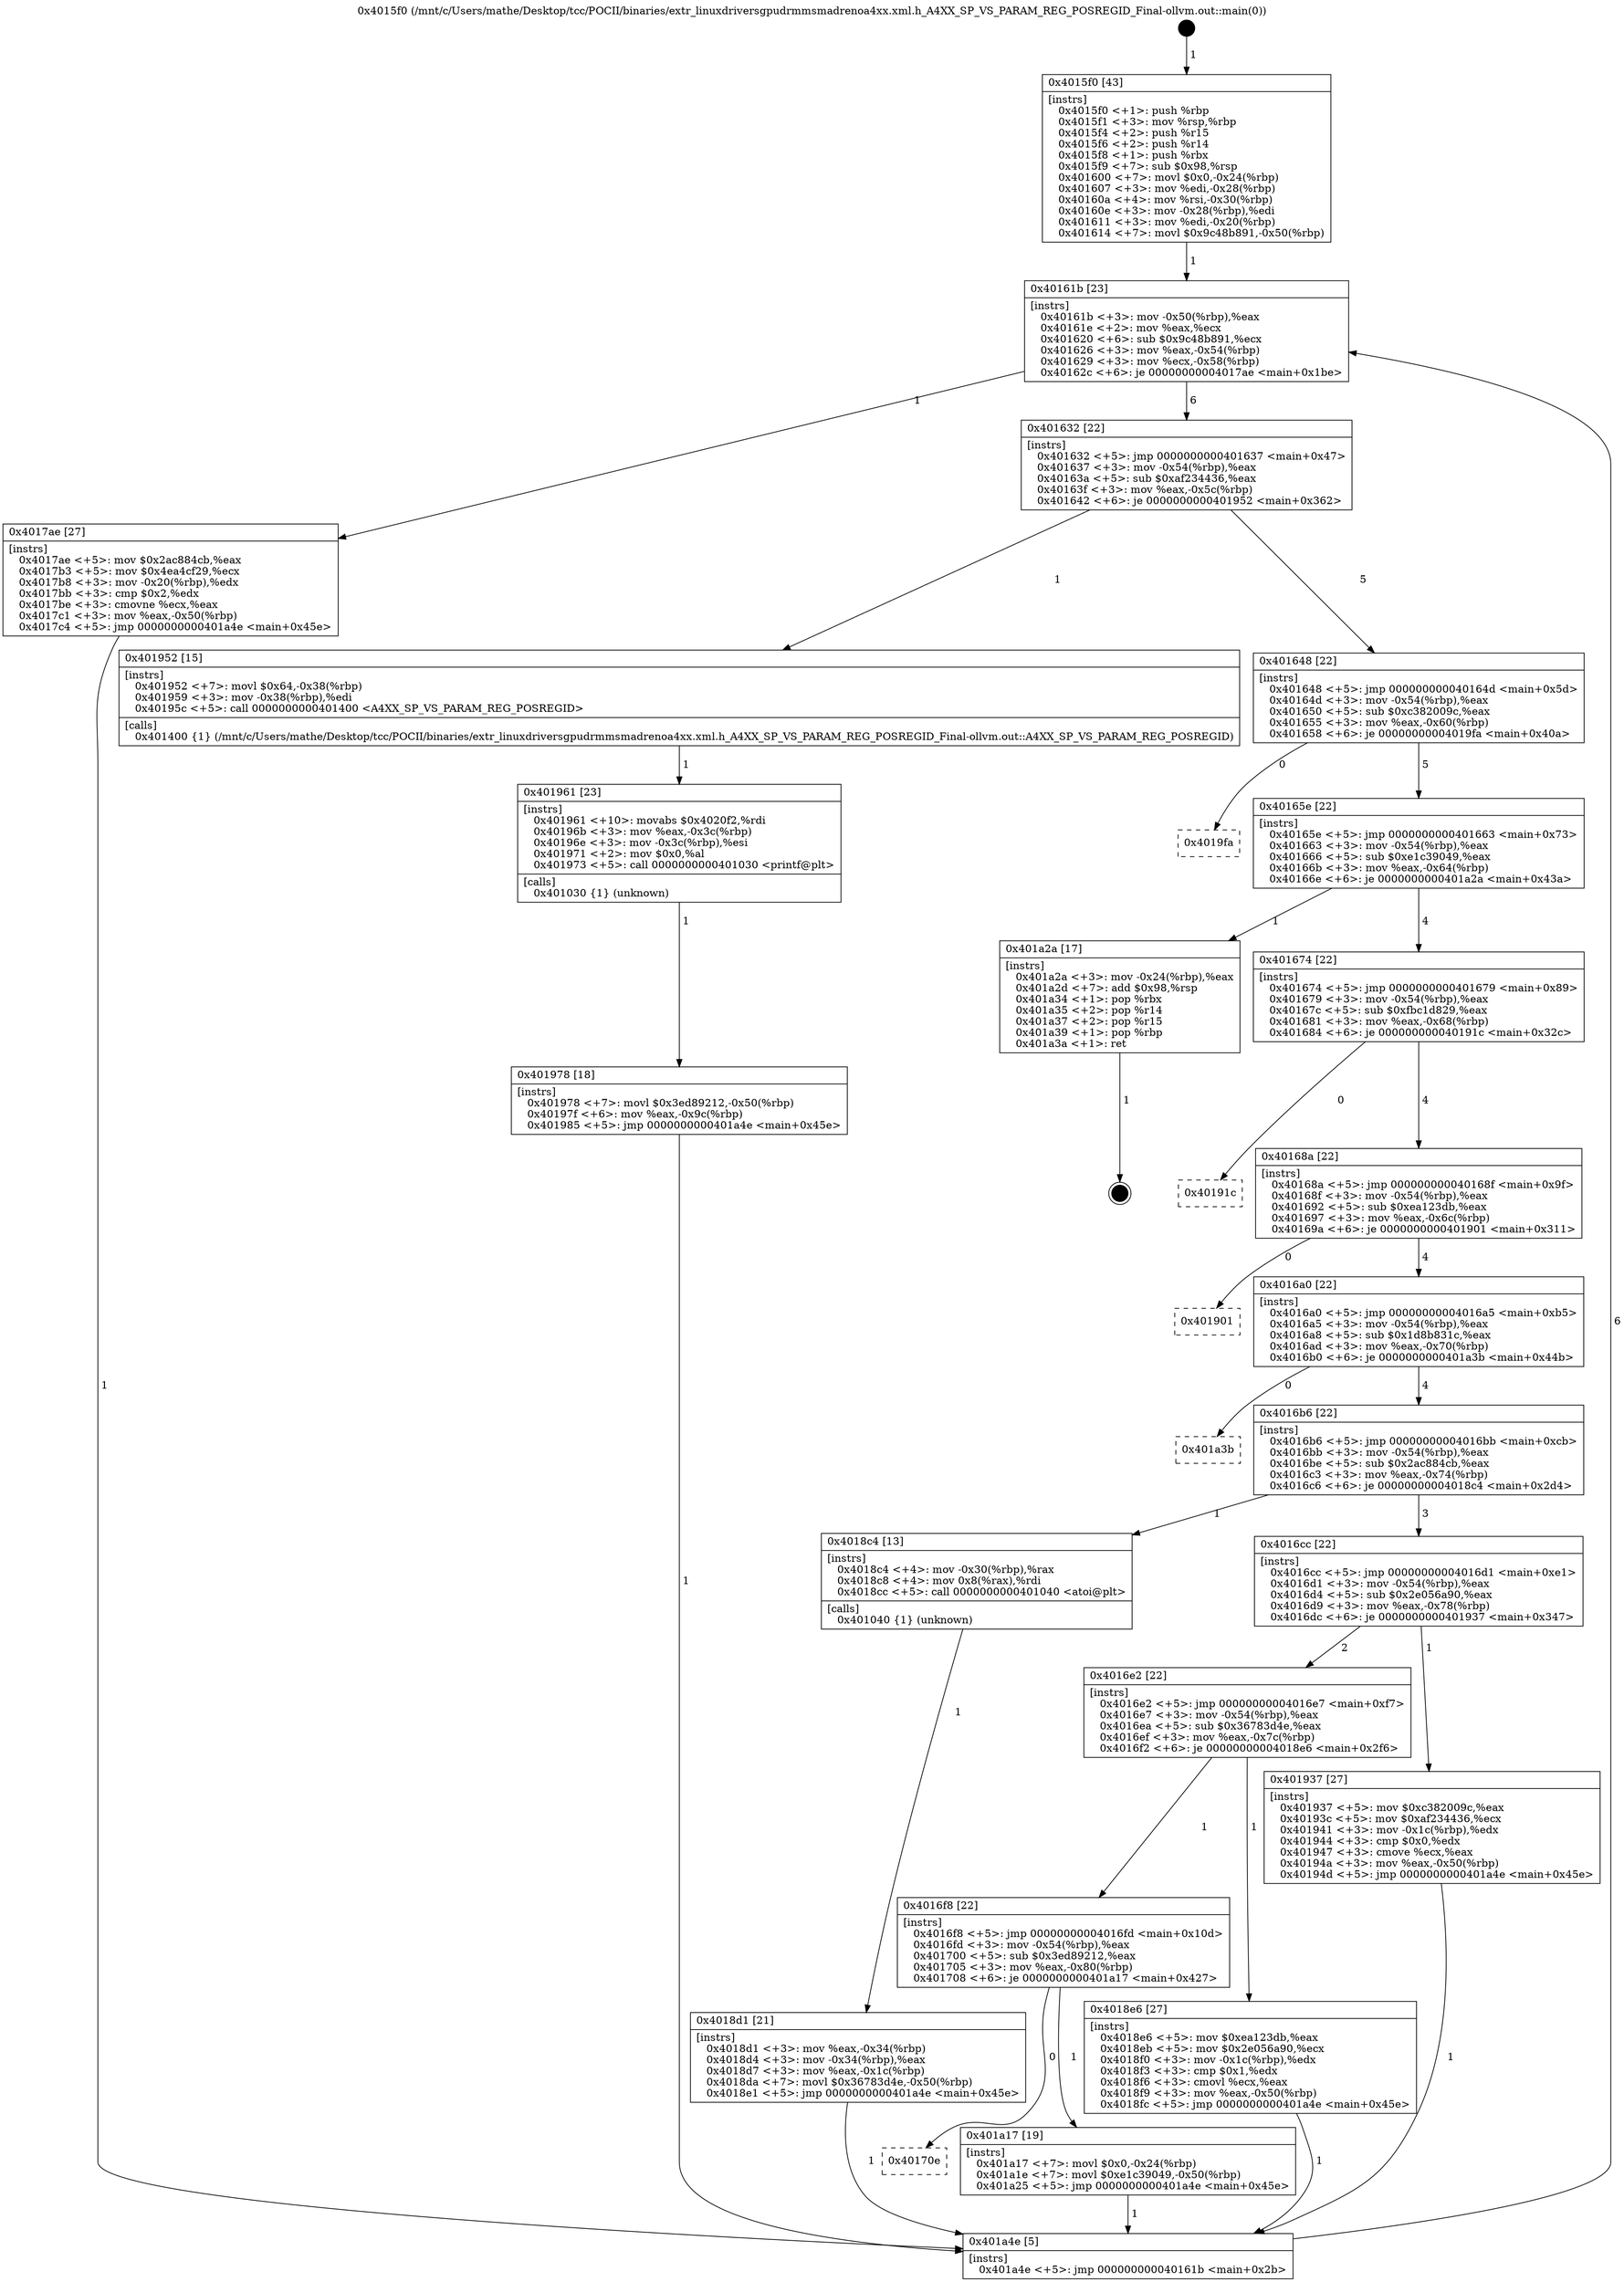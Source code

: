 digraph "0x4015f0" {
  label = "0x4015f0 (/mnt/c/Users/mathe/Desktop/tcc/POCII/binaries/extr_linuxdriversgpudrmmsmadrenoa4xx.xml.h_A4XX_SP_VS_PARAM_REG_POSREGID_Final-ollvm.out::main(0))"
  labelloc = "t"
  node[shape=record]

  Entry [label="",width=0.3,height=0.3,shape=circle,fillcolor=black,style=filled]
  "0x40161b" [label="{
     0x40161b [23]\l
     | [instrs]\l
     &nbsp;&nbsp;0x40161b \<+3\>: mov -0x50(%rbp),%eax\l
     &nbsp;&nbsp;0x40161e \<+2\>: mov %eax,%ecx\l
     &nbsp;&nbsp;0x401620 \<+6\>: sub $0x9c48b891,%ecx\l
     &nbsp;&nbsp;0x401626 \<+3\>: mov %eax,-0x54(%rbp)\l
     &nbsp;&nbsp;0x401629 \<+3\>: mov %ecx,-0x58(%rbp)\l
     &nbsp;&nbsp;0x40162c \<+6\>: je 00000000004017ae \<main+0x1be\>\l
  }"]
  "0x4017ae" [label="{
     0x4017ae [27]\l
     | [instrs]\l
     &nbsp;&nbsp;0x4017ae \<+5\>: mov $0x2ac884cb,%eax\l
     &nbsp;&nbsp;0x4017b3 \<+5\>: mov $0x4ea4cf29,%ecx\l
     &nbsp;&nbsp;0x4017b8 \<+3\>: mov -0x20(%rbp),%edx\l
     &nbsp;&nbsp;0x4017bb \<+3\>: cmp $0x2,%edx\l
     &nbsp;&nbsp;0x4017be \<+3\>: cmovne %ecx,%eax\l
     &nbsp;&nbsp;0x4017c1 \<+3\>: mov %eax,-0x50(%rbp)\l
     &nbsp;&nbsp;0x4017c4 \<+5\>: jmp 0000000000401a4e \<main+0x45e\>\l
  }"]
  "0x401632" [label="{
     0x401632 [22]\l
     | [instrs]\l
     &nbsp;&nbsp;0x401632 \<+5\>: jmp 0000000000401637 \<main+0x47\>\l
     &nbsp;&nbsp;0x401637 \<+3\>: mov -0x54(%rbp),%eax\l
     &nbsp;&nbsp;0x40163a \<+5\>: sub $0xaf234436,%eax\l
     &nbsp;&nbsp;0x40163f \<+3\>: mov %eax,-0x5c(%rbp)\l
     &nbsp;&nbsp;0x401642 \<+6\>: je 0000000000401952 \<main+0x362\>\l
  }"]
  "0x401a4e" [label="{
     0x401a4e [5]\l
     | [instrs]\l
     &nbsp;&nbsp;0x401a4e \<+5\>: jmp 000000000040161b \<main+0x2b\>\l
  }"]
  "0x4015f0" [label="{
     0x4015f0 [43]\l
     | [instrs]\l
     &nbsp;&nbsp;0x4015f0 \<+1\>: push %rbp\l
     &nbsp;&nbsp;0x4015f1 \<+3\>: mov %rsp,%rbp\l
     &nbsp;&nbsp;0x4015f4 \<+2\>: push %r15\l
     &nbsp;&nbsp;0x4015f6 \<+2\>: push %r14\l
     &nbsp;&nbsp;0x4015f8 \<+1\>: push %rbx\l
     &nbsp;&nbsp;0x4015f9 \<+7\>: sub $0x98,%rsp\l
     &nbsp;&nbsp;0x401600 \<+7\>: movl $0x0,-0x24(%rbp)\l
     &nbsp;&nbsp;0x401607 \<+3\>: mov %edi,-0x28(%rbp)\l
     &nbsp;&nbsp;0x40160a \<+4\>: mov %rsi,-0x30(%rbp)\l
     &nbsp;&nbsp;0x40160e \<+3\>: mov -0x28(%rbp),%edi\l
     &nbsp;&nbsp;0x401611 \<+3\>: mov %edi,-0x20(%rbp)\l
     &nbsp;&nbsp;0x401614 \<+7\>: movl $0x9c48b891,-0x50(%rbp)\l
  }"]
  Exit [label="",width=0.3,height=0.3,shape=circle,fillcolor=black,style=filled,peripheries=2]
  "0x401952" [label="{
     0x401952 [15]\l
     | [instrs]\l
     &nbsp;&nbsp;0x401952 \<+7\>: movl $0x64,-0x38(%rbp)\l
     &nbsp;&nbsp;0x401959 \<+3\>: mov -0x38(%rbp),%edi\l
     &nbsp;&nbsp;0x40195c \<+5\>: call 0000000000401400 \<A4XX_SP_VS_PARAM_REG_POSREGID\>\l
     | [calls]\l
     &nbsp;&nbsp;0x401400 \{1\} (/mnt/c/Users/mathe/Desktop/tcc/POCII/binaries/extr_linuxdriversgpudrmmsmadrenoa4xx.xml.h_A4XX_SP_VS_PARAM_REG_POSREGID_Final-ollvm.out::A4XX_SP_VS_PARAM_REG_POSREGID)\l
  }"]
  "0x401648" [label="{
     0x401648 [22]\l
     | [instrs]\l
     &nbsp;&nbsp;0x401648 \<+5\>: jmp 000000000040164d \<main+0x5d\>\l
     &nbsp;&nbsp;0x40164d \<+3\>: mov -0x54(%rbp),%eax\l
     &nbsp;&nbsp;0x401650 \<+5\>: sub $0xc382009c,%eax\l
     &nbsp;&nbsp;0x401655 \<+3\>: mov %eax,-0x60(%rbp)\l
     &nbsp;&nbsp;0x401658 \<+6\>: je 00000000004019fa \<main+0x40a\>\l
  }"]
  "0x40170e" [label="{
     0x40170e\l
  }", style=dashed]
  "0x4019fa" [label="{
     0x4019fa\l
  }", style=dashed]
  "0x40165e" [label="{
     0x40165e [22]\l
     | [instrs]\l
     &nbsp;&nbsp;0x40165e \<+5\>: jmp 0000000000401663 \<main+0x73\>\l
     &nbsp;&nbsp;0x401663 \<+3\>: mov -0x54(%rbp),%eax\l
     &nbsp;&nbsp;0x401666 \<+5\>: sub $0xe1c39049,%eax\l
     &nbsp;&nbsp;0x40166b \<+3\>: mov %eax,-0x64(%rbp)\l
     &nbsp;&nbsp;0x40166e \<+6\>: je 0000000000401a2a \<main+0x43a\>\l
  }"]
  "0x401a17" [label="{
     0x401a17 [19]\l
     | [instrs]\l
     &nbsp;&nbsp;0x401a17 \<+7\>: movl $0x0,-0x24(%rbp)\l
     &nbsp;&nbsp;0x401a1e \<+7\>: movl $0xe1c39049,-0x50(%rbp)\l
     &nbsp;&nbsp;0x401a25 \<+5\>: jmp 0000000000401a4e \<main+0x45e\>\l
  }"]
  "0x401a2a" [label="{
     0x401a2a [17]\l
     | [instrs]\l
     &nbsp;&nbsp;0x401a2a \<+3\>: mov -0x24(%rbp),%eax\l
     &nbsp;&nbsp;0x401a2d \<+7\>: add $0x98,%rsp\l
     &nbsp;&nbsp;0x401a34 \<+1\>: pop %rbx\l
     &nbsp;&nbsp;0x401a35 \<+2\>: pop %r14\l
     &nbsp;&nbsp;0x401a37 \<+2\>: pop %r15\l
     &nbsp;&nbsp;0x401a39 \<+1\>: pop %rbp\l
     &nbsp;&nbsp;0x401a3a \<+1\>: ret\l
  }"]
  "0x401674" [label="{
     0x401674 [22]\l
     | [instrs]\l
     &nbsp;&nbsp;0x401674 \<+5\>: jmp 0000000000401679 \<main+0x89\>\l
     &nbsp;&nbsp;0x401679 \<+3\>: mov -0x54(%rbp),%eax\l
     &nbsp;&nbsp;0x40167c \<+5\>: sub $0xfbc1d829,%eax\l
     &nbsp;&nbsp;0x401681 \<+3\>: mov %eax,-0x68(%rbp)\l
     &nbsp;&nbsp;0x401684 \<+6\>: je 000000000040191c \<main+0x32c\>\l
  }"]
  "0x401978" [label="{
     0x401978 [18]\l
     | [instrs]\l
     &nbsp;&nbsp;0x401978 \<+7\>: movl $0x3ed89212,-0x50(%rbp)\l
     &nbsp;&nbsp;0x40197f \<+6\>: mov %eax,-0x9c(%rbp)\l
     &nbsp;&nbsp;0x401985 \<+5\>: jmp 0000000000401a4e \<main+0x45e\>\l
  }"]
  "0x40191c" [label="{
     0x40191c\l
  }", style=dashed]
  "0x40168a" [label="{
     0x40168a [22]\l
     | [instrs]\l
     &nbsp;&nbsp;0x40168a \<+5\>: jmp 000000000040168f \<main+0x9f\>\l
     &nbsp;&nbsp;0x40168f \<+3\>: mov -0x54(%rbp),%eax\l
     &nbsp;&nbsp;0x401692 \<+5\>: sub $0xea123db,%eax\l
     &nbsp;&nbsp;0x401697 \<+3\>: mov %eax,-0x6c(%rbp)\l
     &nbsp;&nbsp;0x40169a \<+6\>: je 0000000000401901 \<main+0x311\>\l
  }"]
  "0x401961" [label="{
     0x401961 [23]\l
     | [instrs]\l
     &nbsp;&nbsp;0x401961 \<+10\>: movabs $0x4020f2,%rdi\l
     &nbsp;&nbsp;0x40196b \<+3\>: mov %eax,-0x3c(%rbp)\l
     &nbsp;&nbsp;0x40196e \<+3\>: mov -0x3c(%rbp),%esi\l
     &nbsp;&nbsp;0x401971 \<+2\>: mov $0x0,%al\l
     &nbsp;&nbsp;0x401973 \<+5\>: call 0000000000401030 \<printf@plt\>\l
     | [calls]\l
     &nbsp;&nbsp;0x401030 \{1\} (unknown)\l
  }"]
  "0x401901" [label="{
     0x401901\l
  }", style=dashed]
  "0x4016a0" [label="{
     0x4016a0 [22]\l
     | [instrs]\l
     &nbsp;&nbsp;0x4016a0 \<+5\>: jmp 00000000004016a5 \<main+0xb5\>\l
     &nbsp;&nbsp;0x4016a5 \<+3\>: mov -0x54(%rbp),%eax\l
     &nbsp;&nbsp;0x4016a8 \<+5\>: sub $0x1d8b831c,%eax\l
     &nbsp;&nbsp;0x4016ad \<+3\>: mov %eax,-0x70(%rbp)\l
     &nbsp;&nbsp;0x4016b0 \<+6\>: je 0000000000401a3b \<main+0x44b\>\l
  }"]
  "0x4016f8" [label="{
     0x4016f8 [22]\l
     | [instrs]\l
     &nbsp;&nbsp;0x4016f8 \<+5\>: jmp 00000000004016fd \<main+0x10d\>\l
     &nbsp;&nbsp;0x4016fd \<+3\>: mov -0x54(%rbp),%eax\l
     &nbsp;&nbsp;0x401700 \<+5\>: sub $0x3ed89212,%eax\l
     &nbsp;&nbsp;0x401705 \<+3\>: mov %eax,-0x80(%rbp)\l
     &nbsp;&nbsp;0x401708 \<+6\>: je 0000000000401a17 \<main+0x427\>\l
  }"]
  "0x401a3b" [label="{
     0x401a3b\l
  }", style=dashed]
  "0x4016b6" [label="{
     0x4016b6 [22]\l
     | [instrs]\l
     &nbsp;&nbsp;0x4016b6 \<+5\>: jmp 00000000004016bb \<main+0xcb\>\l
     &nbsp;&nbsp;0x4016bb \<+3\>: mov -0x54(%rbp),%eax\l
     &nbsp;&nbsp;0x4016be \<+5\>: sub $0x2ac884cb,%eax\l
     &nbsp;&nbsp;0x4016c3 \<+3\>: mov %eax,-0x74(%rbp)\l
     &nbsp;&nbsp;0x4016c6 \<+6\>: je 00000000004018c4 \<main+0x2d4\>\l
  }"]
  "0x4018e6" [label="{
     0x4018e6 [27]\l
     | [instrs]\l
     &nbsp;&nbsp;0x4018e6 \<+5\>: mov $0xea123db,%eax\l
     &nbsp;&nbsp;0x4018eb \<+5\>: mov $0x2e056a90,%ecx\l
     &nbsp;&nbsp;0x4018f0 \<+3\>: mov -0x1c(%rbp),%edx\l
     &nbsp;&nbsp;0x4018f3 \<+3\>: cmp $0x1,%edx\l
     &nbsp;&nbsp;0x4018f6 \<+3\>: cmovl %ecx,%eax\l
     &nbsp;&nbsp;0x4018f9 \<+3\>: mov %eax,-0x50(%rbp)\l
     &nbsp;&nbsp;0x4018fc \<+5\>: jmp 0000000000401a4e \<main+0x45e\>\l
  }"]
  "0x4018c4" [label="{
     0x4018c4 [13]\l
     | [instrs]\l
     &nbsp;&nbsp;0x4018c4 \<+4\>: mov -0x30(%rbp),%rax\l
     &nbsp;&nbsp;0x4018c8 \<+4\>: mov 0x8(%rax),%rdi\l
     &nbsp;&nbsp;0x4018cc \<+5\>: call 0000000000401040 \<atoi@plt\>\l
     | [calls]\l
     &nbsp;&nbsp;0x401040 \{1\} (unknown)\l
  }"]
  "0x4016cc" [label="{
     0x4016cc [22]\l
     | [instrs]\l
     &nbsp;&nbsp;0x4016cc \<+5\>: jmp 00000000004016d1 \<main+0xe1\>\l
     &nbsp;&nbsp;0x4016d1 \<+3\>: mov -0x54(%rbp),%eax\l
     &nbsp;&nbsp;0x4016d4 \<+5\>: sub $0x2e056a90,%eax\l
     &nbsp;&nbsp;0x4016d9 \<+3\>: mov %eax,-0x78(%rbp)\l
     &nbsp;&nbsp;0x4016dc \<+6\>: je 0000000000401937 \<main+0x347\>\l
  }"]
  "0x4018d1" [label="{
     0x4018d1 [21]\l
     | [instrs]\l
     &nbsp;&nbsp;0x4018d1 \<+3\>: mov %eax,-0x34(%rbp)\l
     &nbsp;&nbsp;0x4018d4 \<+3\>: mov -0x34(%rbp),%eax\l
     &nbsp;&nbsp;0x4018d7 \<+3\>: mov %eax,-0x1c(%rbp)\l
     &nbsp;&nbsp;0x4018da \<+7\>: movl $0x36783d4e,-0x50(%rbp)\l
     &nbsp;&nbsp;0x4018e1 \<+5\>: jmp 0000000000401a4e \<main+0x45e\>\l
  }"]
  "0x4016e2" [label="{
     0x4016e2 [22]\l
     | [instrs]\l
     &nbsp;&nbsp;0x4016e2 \<+5\>: jmp 00000000004016e7 \<main+0xf7\>\l
     &nbsp;&nbsp;0x4016e7 \<+3\>: mov -0x54(%rbp),%eax\l
     &nbsp;&nbsp;0x4016ea \<+5\>: sub $0x36783d4e,%eax\l
     &nbsp;&nbsp;0x4016ef \<+3\>: mov %eax,-0x7c(%rbp)\l
     &nbsp;&nbsp;0x4016f2 \<+6\>: je 00000000004018e6 \<main+0x2f6\>\l
  }"]
  "0x401937" [label="{
     0x401937 [27]\l
     | [instrs]\l
     &nbsp;&nbsp;0x401937 \<+5\>: mov $0xc382009c,%eax\l
     &nbsp;&nbsp;0x40193c \<+5\>: mov $0xaf234436,%ecx\l
     &nbsp;&nbsp;0x401941 \<+3\>: mov -0x1c(%rbp),%edx\l
     &nbsp;&nbsp;0x401944 \<+3\>: cmp $0x0,%edx\l
     &nbsp;&nbsp;0x401947 \<+3\>: cmove %ecx,%eax\l
     &nbsp;&nbsp;0x40194a \<+3\>: mov %eax,-0x50(%rbp)\l
     &nbsp;&nbsp;0x40194d \<+5\>: jmp 0000000000401a4e \<main+0x45e\>\l
  }"]
  Entry -> "0x4015f0" [label=" 1"]
  "0x40161b" -> "0x4017ae" [label=" 1"]
  "0x40161b" -> "0x401632" [label=" 6"]
  "0x4017ae" -> "0x401a4e" [label=" 1"]
  "0x4015f0" -> "0x40161b" [label=" 1"]
  "0x401a4e" -> "0x40161b" [label=" 6"]
  "0x401a2a" -> Exit [label=" 1"]
  "0x401632" -> "0x401952" [label=" 1"]
  "0x401632" -> "0x401648" [label=" 5"]
  "0x401a17" -> "0x401a4e" [label=" 1"]
  "0x401648" -> "0x4019fa" [label=" 0"]
  "0x401648" -> "0x40165e" [label=" 5"]
  "0x4016f8" -> "0x40170e" [label=" 0"]
  "0x40165e" -> "0x401a2a" [label=" 1"]
  "0x40165e" -> "0x401674" [label=" 4"]
  "0x4016f8" -> "0x401a17" [label=" 1"]
  "0x401674" -> "0x40191c" [label=" 0"]
  "0x401674" -> "0x40168a" [label=" 4"]
  "0x401978" -> "0x401a4e" [label=" 1"]
  "0x40168a" -> "0x401901" [label=" 0"]
  "0x40168a" -> "0x4016a0" [label=" 4"]
  "0x401961" -> "0x401978" [label=" 1"]
  "0x4016a0" -> "0x401a3b" [label=" 0"]
  "0x4016a0" -> "0x4016b6" [label=" 4"]
  "0x401952" -> "0x401961" [label=" 1"]
  "0x4016b6" -> "0x4018c4" [label=" 1"]
  "0x4016b6" -> "0x4016cc" [label=" 3"]
  "0x4018c4" -> "0x4018d1" [label=" 1"]
  "0x4018d1" -> "0x401a4e" [label=" 1"]
  "0x401937" -> "0x401a4e" [label=" 1"]
  "0x4016cc" -> "0x401937" [label=" 1"]
  "0x4016cc" -> "0x4016e2" [label=" 2"]
  "0x4018e6" -> "0x401a4e" [label=" 1"]
  "0x4016e2" -> "0x4018e6" [label=" 1"]
  "0x4016e2" -> "0x4016f8" [label=" 1"]
}
